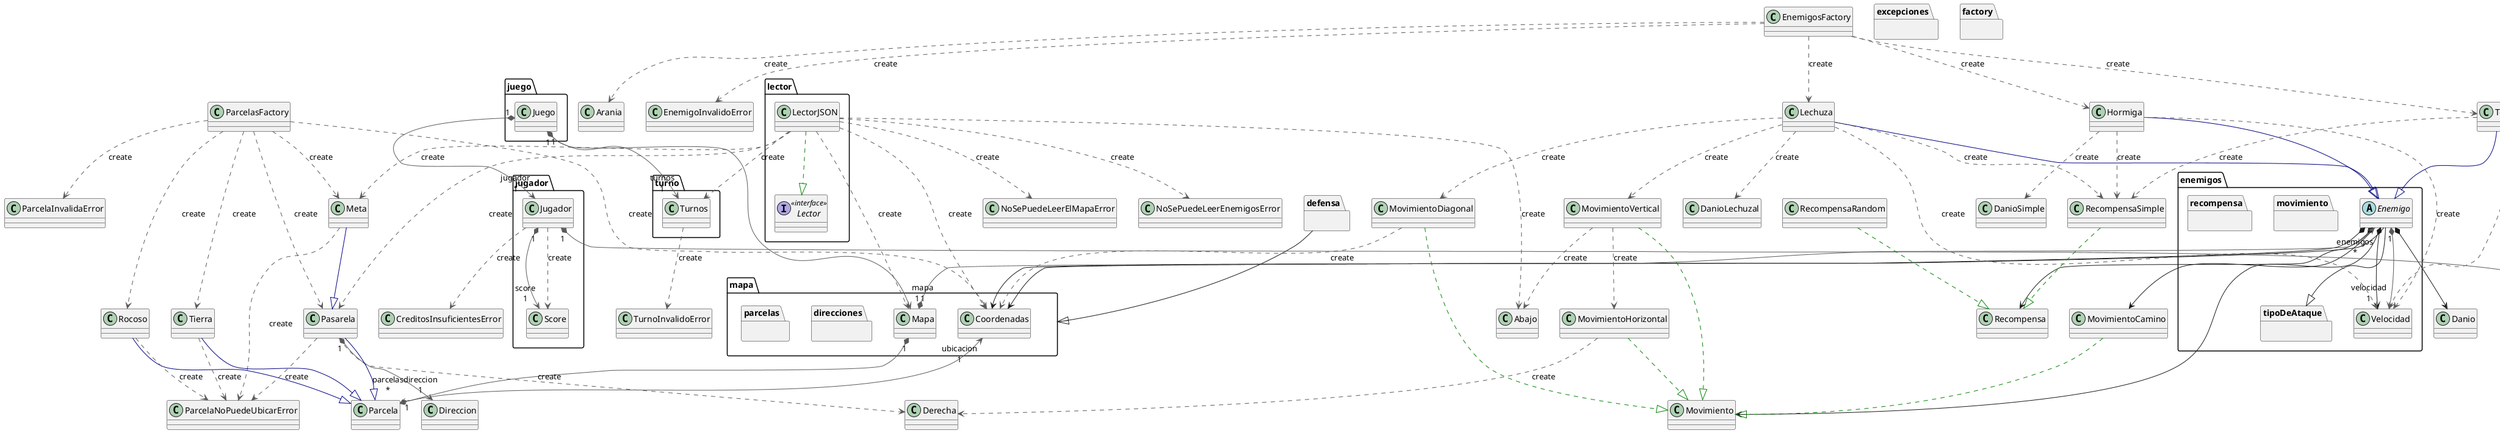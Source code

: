 @startuml

package "defensa"{
}

package "enemigos"{
    package "movimiento"{
    }
    package "recompensa"{
        }
    package "tipoDeAtaque"{
        }
    class Velocidad
    abstract Enemigo
}

package "excepciones"{
}
package "factory"{
}

package "juego"{
    class Juego
}

package "jugador"{
    class Jugador
    class Score
}

package "lector"{
    interface Lector << interface >>
    class LectorJSON
}

package "mapa"{
    package "direcciones"{
    }
    package "parcelas"{
    }
    class Coordenadas
    class Mapa
}

package "turno"{
   class Turnos
}

Enemigo                      --|>  "tipoDeAtaque"
Enemigo                      -->  Velocidad
"defensa" --|> "mapa"
Enemigo                     *-->  Coordenadas
Enemigo                     -->  Coordenadas
Enemigo                     *--> Danio
Enemigo                    *-->  Movimiento
Enemigo                     -->  MovimientoCamino
Enemigo                     *--> Recompensa
Enemigo                    "1" *-[#595959,plain]-> "velocidad\n1" Velocidad                  
EnemigosFactory             -[#595959,dashed]->  Arania                     : "«create»"
EnemigosFactory             -[#595959,dashed]->  EnemigoInvalidoError       : "«create»"
EnemigosFactory             -[#595959,dashed]->  Hormiga                    : "«create»"
EnemigosFactory             -[#595959,dashed]->  Lechuza                    : "«create»"
EnemigosFactory             -[#595959,dashed]->  Topo                       : "«create»"
Hormiga                     -[#595959,dashed]->  DanioSimple                : "«create»"
Hormiga                     -[#000082,plain]-^  Enemigo                    
Hormiga                     -[#595959,dashed]->  RecompensaSimple           : "«create»"
Hormiga                     -[#595959,dashed]->  Velocidad                  : "«create»"
Juego                      "1" *-[#595959,plain]-> "jugador\n1" Jugador                    
Juego                      "1" *-[#595959,plain]-> "mapa\n1" Mapa                       
Juego                      "1" *-[#595959,plain]-> "turnos\n1" Turnos                     
Jugador                     -[#595959,dashed]->  CreditosInsuficientesError : "«create»"
Jugador                    "1" *-[#595959,plain]-> "defensas\n*" Defensa                    
Jugador                    "1" *-[#595959,plain]-> "score\n1" Score                      
Jugador                     -[#595959,dashed]->  Score                      : "«create»"
Lechuza                     -[#595959,dashed]->  DanioLechuzal              : "«create»"
Lechuza                     -[#000082,plain]-^  Enemigo                    
Lechuza                     -[#595959,dashed]->  MovimientoDiagonal         : "«create»"
Lechuza                     -[#595959,dashed]->  MovimientoVertical         : "«create»"
Lechuza                     -[#595959,dashed]->  RecompensaSimple           : "«create»"
Lechuza                     -[#595959,dashed]->  Velocidad                  : "«create»"
LectorJSON                  -[#595959,dashed]->  Abajo                      : "«create»"
LectorJSON                  -[#595959,dashed]->  Coordenadas                : "«create»"
LectorJSON                  -[#008200,dashed]-^  Lector                     
LectorJSON                  -[#595959,dashed]->  Mapa                       : "«create»"
LectorJSON                  -[#595959,dashed]->  Meta                       : "«create»"
LectorJSON                  -[#595959,dashed]->  NoSePuedeLeerElMapaError   : "«create»"
LectorJSON                  -[#595959,dashed]->  NoSePuedeLeerEnemigosError : "«create»"
LectorJSON                  -[#595959,dashed]->  Pasarela                   : "«create»"
LectorJSON                  -[#595959,dashed]->  Turnos                     : "«create»"
Mapa                       "1" *-[#595959,plain]-> "enemigos\n*" Enemigo                    
Mapa                       "1" *-[#595959,plain]-> "parcelas\n*" Parcela                    
Meta                        -[#595959,dashed]->  ParcelaNoPuedeUbicarError  : "«create»"
Meta                        -[#000082,plain]-^  Pasarela                   
MovimientoCamino            -[#008200,dashed]-^  Movimiento                 
MovimientoDiagonal          -[#595959,dashed]->  Coordenadas                : "«create»"
MovimientoDiagonal          -[#008200,dashed]-^  Movimiento                 
MovimientoHorizontal        -[#595959,dashed]->  Derecha                    : "«create»"
MovimientoHorizontal        -[#008200,dashed]-^  Movimiento                 
MovimientoVertical          -[#595959,dashed]->  Abajo                      : "«create»"
MovimientoVertical          -[#008200,dashed]-^  Movimiento                 
MovimientoVertical          -[#595959,dashed]->  MovimientoHorizontal       : "«create»"
Parcela                    "1" *-[#595959,plain]-> "ubicacion\n1" Coordenadas                
ParcelasFactory             -[#595959,dashed]->  Coordenadas                : "«create»"
ParcelasFactory             -[#595959,dashed]->  Meta                       : "«create»"
ParcelasFactory             -[#595959,dashed]->  ParcelaInvalidaError       : "«create»"
ParcelasFactory             -[#595959,dashed]->  Pasarela                   : "«create»"
ParcelasFactory             -[#595959,dashed]->  Rocoso                     : "«create»"
ParcelasFactory             -[#595959,dashed]->  Tierra                     : "«create»"
Pasarela                    -[#595959,dashed]->  Derecha                    : "«create»"
Pasarela                   "1" *-[#595959,plain]-> "direccion\n1" Direccion                  
Pasarela                    -[#000082,plain]-^  Parcela                    
Pasarela                    -[#595959,dashed]->  ParcelaNoPuedeUbicarError  : "«create»"
RecompensaRandom            -[#008200,dashed]-^  Recompensa                 
RecompensaSimple            -[#008200,dashed]-^  Recompensa                 
Rocoso                      -[#000082,plain]-^  Parcela                    
Rocoso                      -[#595959,dashed]->  ParcelaNoPuedeUbicarError  : "«create»"
Tierra                      -[#000082,plain]-^  Parcela                    
Tierra                      -[#595959,dashed]->  ParcelaNoPuedeUbicarError  : "«create»"
Topo                        -[#595959,dashed]->  DanioTopal                 : "«create»"
Topo                        -[#000082,plain]-^  Enemigo                    
Topo                        -[#595959,dashed]->  RecompensaSimple           : "«create»"
Topo                        -[#595959,dashed]->  Velocidad                  : "«create»"
TorreBlanca                 -[#000082,plain]-^  Defensa                    
TorrePlateada               -[#000082,plain]-^  Defensa                    
TrampaArenosa               -[#000082,plain]-^  Defensa                    
Turnos                      -[#595959,dashed]->  TurnoInvalidoError         : "«create»"
@enduml
